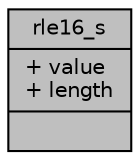 digraph "rle16_s"
{
 // LATEX_PDF_SIZE
  edge [fontname="Helvetica",fontsize="10",labelfontname="Helvetica",labelfontsize="10"];
  node [fontname="Helvetica",fontsize="10",shape=record];
  Node1 [label="{rle16_s\n|+ value\l+ length\l|}",height=0.2,width=0.4,color="black", fillcolor="grey75", style="filled", fontcolor="black",tooltip=" "];
}
